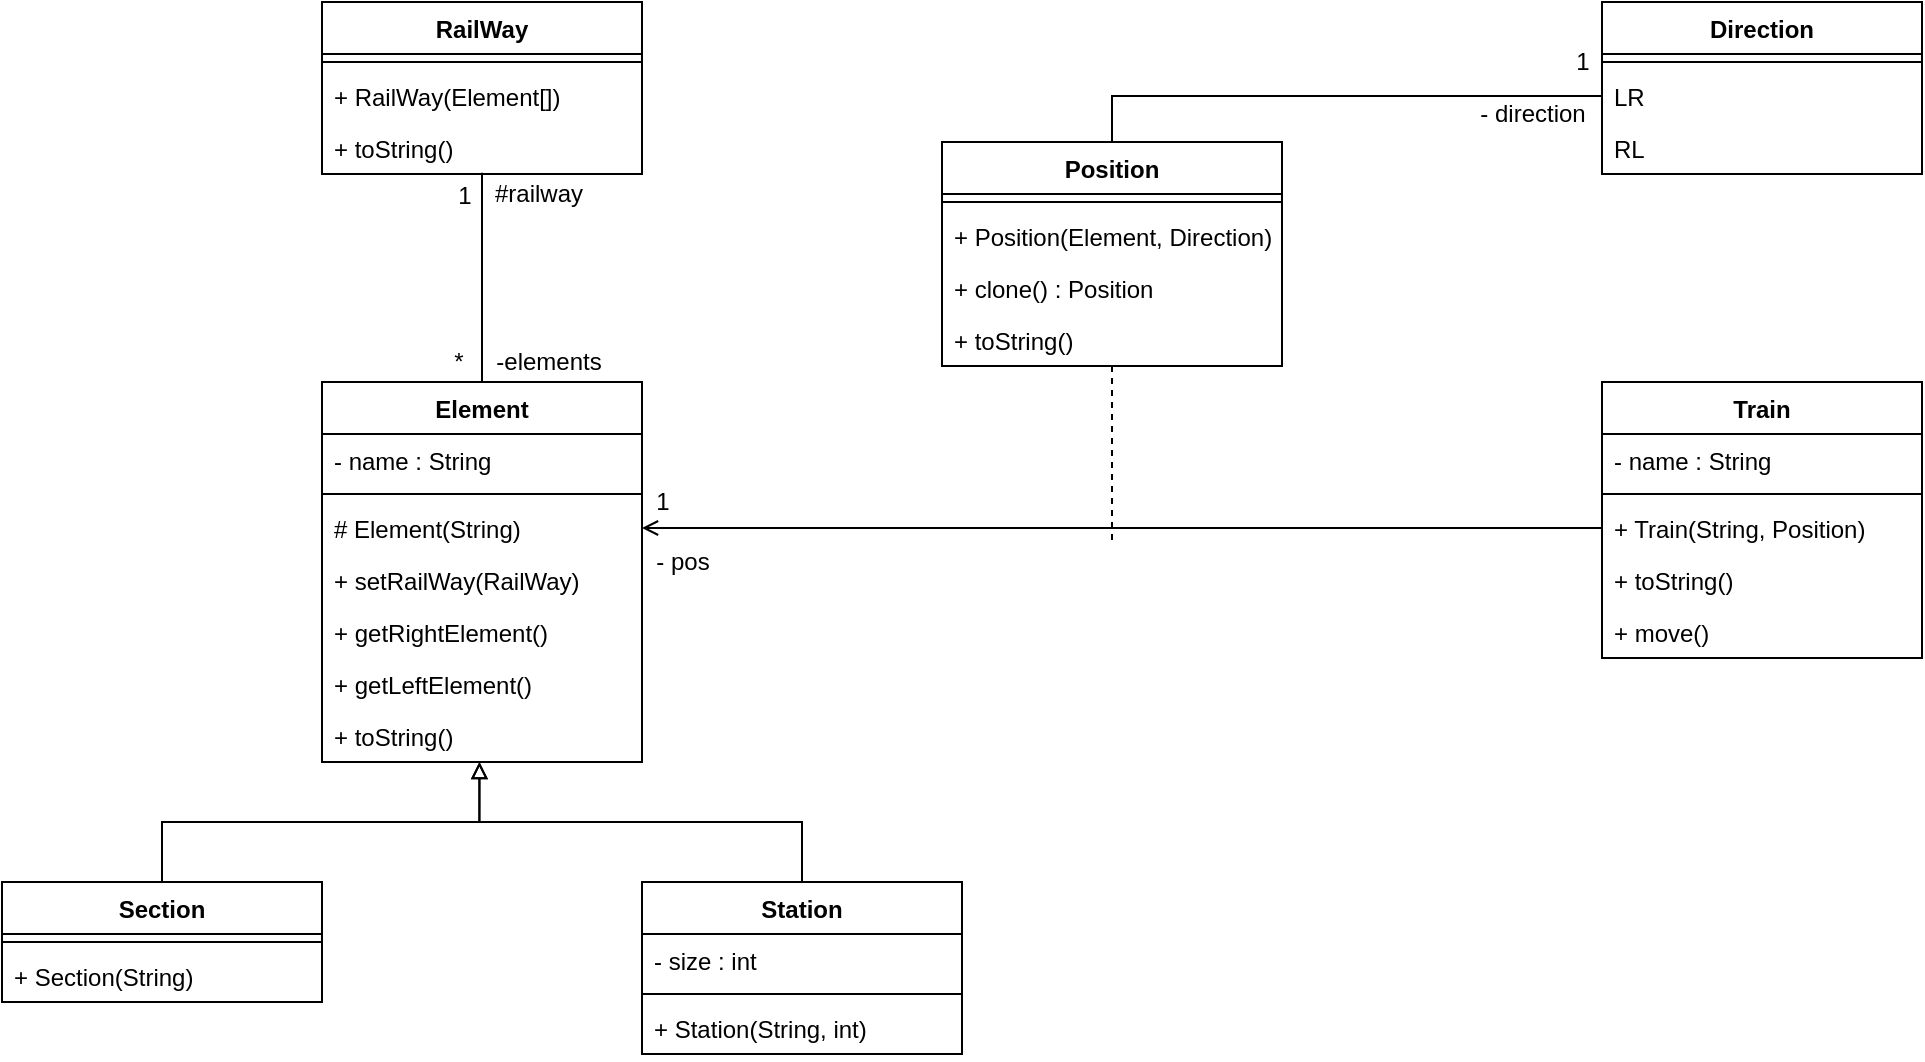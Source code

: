 <mxfile version="14.0.4" type="github"><diagram id="yg1WyZmq91DOgeRGMxZz" name="Page-1"><mxGraphModel dx="782" dy="507" grid="1" gridSize="10" guides="1" tooltips="1" connect="1" arrows="1" fold="1" page="1" pageScale="1" pageWidth="827" pageHeight="1169" math="0" shadow="0"><root><mxCell id="0"/><mxCell id="1" parent="0"/><mxCell id="g7smEQ1oZSo4glfUF3X0-1" value="RailWay" style="swimlane;fontStyle=1;align=center;verticalAlign=top;childLayout=stackLayout;horizontal=1;startSize=26;horizontalStack=0;resizeParent=1;resizeParentMax=0;resizeLast=0;collapsible=1;marginBottom=0;" vertex="1" parent="1"><mxGeometry x="200" y="80" width="160" height="86" as="geometry"/></mxCell><mxCell id="g7smEQ1oZSo4glfUF3X0-3" value="" style="line;strokeWidth=1;fillColor=none;align=left;verticalAlign=middle;spacingTop=-1;spacingLeft=3;spacingRight=3;rotatable=0;labelPosition=right;points=[];portConstraint=eastwest;" vertex="1" parent="g7smEQ1oZSo4glfUF3X0-1"><mxGeometry y="26" width="160" height="8" as="geometry"/></mxCell><mxCell id="g7smEQ1oZSo4glfUF3X0-5" value="+ RailWay(Element[])" style="text;strokeColor=none;fillColor=none;align=left;verticalAlign=top;spacingLeft=4;spacingRight=4;overflow=hidden;rotatable=0;points=[[0,0.5],[1,0.5]];portConstraint=eastwest;" vertex="1" parent="g7smEQ1oZSo4glfUF3X0-1"><mxGeometry y="34" width="160" height="26" as="geometry"/></mxCell><mxCell id="g7smEQ1oZSo4glfUF3X0-6" value="+ toString()" style="text;strokeColor=none;fillColor=none;align=left;verticalAlign=top;spacingLeft=4;spacingRight=4;overflow=hidden;rotatable=0;points=[[0,0.5],[1,0.5]];portConstraint=eastwest;" vertex="1" parent="g7smEQ1oZSo4glfUF3X0-1"><mxGeometry y="60" width="160" height="26" as="geometry"/></mxCell><mxCell id="g7smEQ1oZSo4glfUF3X0-48" style="edgeStyle=orthogonalEdgeStyle;rounded=0;orthogonalLoop=1;jettySize=auto;html=1;entryX=0.5;entryY=0.974;entryDx=0;entryDy=0;entryPerimeter=0;endArrow=none;endFill=0;" edge="1" parent="1" source="g7smEQ1oZSo4glfUF3X0-7" target="g7smEQ1oZSo4glfUF3X0-6"><mxGeometry relative="1" as="geometry"/></mxCell><mxCell id="g7smEQ1oZSo4glfUF3X0-7" value="Element" style="swimlane;fontStyle=1;align=center;verticalAlign=top;childLayout=stackLayout;horizontal=1;startSize=26;horizontalStack=0;resizeParent=1;resizeParentMax=0;resizeLast=0;collapsible=1;marginBottom=0;" vertex="1" parent="1"><mxGeometry x="200" y="270" width="160" height="190" as="geometry"/></mxCell><mxCell id="g7smEQ1oZSo4glfUF3X0-8" value="- name : String" style="text;strokeColor=none;fillColor=none;align=left;verticalAlign=top;spacingLeft=4;spacingRight=4;overflow=hidden;rotatable=0;points=[[0,0.5],[1,0.5]];portConstraint=eastwest;" vertex="1" parent="g7smEQ1oZSo4glfUF3X0-7"><mxGeometry y="26" width="160" height="26" as="geometry"/></mxCell><mxCell id="g7smEQ1oZSo4glfUF3X0-9" value="" style="line;strokeWidth=1;fillColor=none;align=left;verticalAlign=middle;spacingTop=-1;spacingLeft=3;spacingRight=3;rotatable=0;labelPosition=right;points=[];portConstraint=eastwest;" vertex="1" parent="g7smEQ1oZSo4glfUF3X0-7"><mxGeometry y="52" width="160" height="8" as="geometry"/></mxCell><mxCell id="g7smEQ1oZSo4glfUF3X0-10" value="# Element(String)" style="text;strokeColor=none;fillColor=none;align=left;verticalAlign=top;spacingLeft=4;spacingRight=4;overflow=hidden;rotatable=0;points=[[0,0.5],[1,0.5]];portConstraint=eastwest;" vertex="1" parent="g7smEQ1oZSo4glfUF3X0-7"><mxGeometry y="60" width="160" height="26" as="geometry"/></mxCell><mxCell id="g7smEQ1oZSo4glfUF3X0-11" value="+ setRailWay(RailWay)" style="text;strokeColor=none;fillColor=none;align=left;verticalAlign=top;spacingLeft=4;spacingRight=4;overflow=hidden;rotatable=0;points=[[0,0.5],[1,0.5]];portConstraint=eastwest;" vertex="1" parent="g7smEQ1oZSo4glfUF3X0-7"><mxGeometry y="86" width="160" height="26" as="geometry"/></mxCell><mxCell id="g7smEQ1oZSo4glfUF3X0-46" value="+ getRightElement()" style="text;strokeColor=none;fillColor=none;align=left;verticalAlign=top;spacingLeft=4;spacingRight=4;overflow=hidden;rotatable=0;points=[[0,0.5],[1,0.5]];portConstraint=eastwest;" vertex="1" parent="g7smEQ1oZSo4glfUF3X0-7"><mxGeometry y="112" width="160" height="26" as="geometry"/></mxCell><mxCell id="g7smEQ1oZSo4glfUF3X0-45" value="+ getLeftElement()" style="text;strokeColor=none;fillColor=none;align=left;verticalAlign=top;spacingLeft=4;spacingRight=4;overflow=hidden;rotatable=0;points=[[0,0.5],[1,0.5]];portConstraint=eastwest;" vertex="1" parent="g7smEQ1oZSo4glfUF3X0-7"><mxGeometry y="138" width="160" height="26" as="geometry"/></mxCell><mxCell id="g7smEQ1oZSo4glfUF3X0-12" value="+ toString()" style="text;strokeColor=none;fillColor=none;align=left;verticalAlign=top;spacingLeft=4;spacingRight=4;overflow=hidden;rotatable=0;points=[[0,0.5],[1,0.5]];portConstraint=eastwest;" vertex="1" parent="g7smEQ1oZSo4glfUF3X0-7"><mxGeometry y="164" width="160" height="26" as="geometry"/></mxCell><mxCell id="g7smEQ1oZSo4glfUF3X0-54" style="edgeStyle=orthogonalEdgeStyle;rounded=0;orthogonalLoop=1;jettySize=auto;html=1;entryX=0.492;entryY=1;entryDx=0;entryDy=0;entryPerimeter=0;endArrow=block;endFill=0;startArrow=none;startFill=0;" edge="1" parent="1" source="g7smEQ1oZSo4glfUF3X0-13" target="g7smEQ1oZSo4glfUF3X0-12"><mxGeometry relative="1" as="geometry"/></mxCell><mxCell id="g7smEQ1oZSo4glfUF3X0-13" value="Section" style="swimlane;fontStyle=1;align=center;verticalAlign=top;childLayout=stackLayout;horizontal=1;startSize=26;horizontalStack=0;resizeParent=1;resizeParentMax=0;resizeLast=0;collapsible=1;marginBottom=0;" vertex="1" parent="1"><mxGeometry x="40" y="520" width="160" height="60" as="geometry"/></mxCell><mxCell id="g7smEQ1oZSo4glfUF3X0-15" value="" style="line;strokeWidth=1;fillColor=none;align=left;verticalAlign=middle;spacingTop=-1;spacingLeft=3;spacingRight=3;rotatable=0;labelPosition=right;points=[];portConstraint=eastwest;" vertex="1" parent="g7smEQ1oZSo4glfUF3X0-13"><mxGeometry y="26" width="160" height="8" as="geometry"/></mxCell><mxCell id="g7smEQ1oZSo4glfUF3X0-16" value="+ Section(String)" style="text;strokeColor=none;fillColor=none;align=left;verticalAlign=top;spacingLeft=4;spacingRight=4;overflow=hidden;rotatable=0;points=[[0,0.5],[1,0.5]];portConstraint=eastwest;" vertex="1" parent="g7smEQ1oZSo4glfUF3X0-13"><mxGeometry y="34" width="160" height="26" as="geometry"/></mxCell><mxCell id="g7smEQ1oZSo4glfUF3X0-53" style="edgeStyle=orthogonalEdgeStyle;rounded=0;orthogonalLoop=1;jettySize=auto;html=1;entryX=0.492;entryY=1;entryDx=0;entryDy=0;entryPerimeter=0;endArrow=block;endFill=0;" edge="1" parent="1" source="g7smEQ1oZSo4glfUF3X0-17" target="g7smEQ1oZSo4glfUF3X0-12"><mxGeometry relative="1" as="geometry"/></mxCell><mxCell id="g7smEQ1oZSo4glfUF3X0-17" value="Station" style="swimlane;fontStyle=1;align=center;verticalAlign=top;childLayout=stackLayout;horizontal=1;startSize=26;horizontalStack=0;resizeParent=1;resizeParentMax=0;resizeLast=0;collapsible=1;marginBottom=0;" vertex="1" parent="1"><mxGeometry x="360" y="520" width="160" height="86" as="geometry"/></mxCell><mxCell id="g7smEQ1oZSo4glfUF3X0-18" value="- size : int" style="text;strokeColor=none;fillColor=none;align=left;verticalAlign=top;spacingLeft=4;spacingRight=4;overflow=hidden;rotatable=0;points=[[0,0.5],[1,0.5]];portConstraint=eastwest;" vertex="1" parent="g7smEQ1oZSo4glfUF3X0-17"><mxGeometry y="26" width="160" height="26" as="geometry"/></mxCell><mxCell id="g7smEQ1oZSo4glfUF3X0-19" value="" style="line;strokeWidth=1;fillColor=none;align=left;verticalAlign=middle;spacingTop=-1;spacingLeft=3;spacingRight=3;rotatable=0;labelPosition=right;points=[];portConstraint=eastwest;" vertex="1" parent="g7smEQ1oZSo4glfUF3X0-17"><mxGeometry y="52" width="160" height="8" as="geometry"/></mxCell><mxCell id="g7smEQ1oZSo4glfUF3X0-20" value="+ Station(String, int)" style="text;strokeColor=none;fillColor=none;align=left;verticalAlign=top;spacingLeft=4;spacingRight=4;overflow=hidden;rotatable=0;points=[[0,0.5],[1,0.5]];portConstraint=eastwest;" vertex="1" parent="g7smEQ1oZSo4glfUF3X0-17"><mxGeometry y="60" width="160" height="26" as="geometry"/></mxCell><mxCell id="g7smEQ1oZSo4glfUF3X0-58" style="edgeStyle=orthogonalEdgeStyle;rounded=0;orthogonalLoop=1;jettySize=auto;html=1;startArrow=none;startFill=0;endArrow=none;endFill=0;endSize=6;startSize=6;dashed=1;" edge="1" parent="1" source="g7smEQ1oZSo4glfUF3X0-21"><mxGeometry relative="1" as="geometry"><mxPoint x="595" y="350" as="targetPoint"/></mxGeometry></mxCell><mxCell id="g7smEQ1oZSo4glfUF3X0-59" style="edgeStyle=orthogonalEdgeStyle;rounded=0;orthogonalLoop=1;jettySize=auto;html=1;entryX=0;entryY=0.5;entryDx=0;entryDy=0;startArrow=none;startFill=0;startSize=6;endArrow=none;endFill=0;endSize=6;" edge="1" parent="1" source="g7smEQ1oZSo4glfUF3X0-21" target="g7smEQ1oZSo4glfUF3X0-38"><mxGeometry relative="1" as="geometry"/></mxCell><mxCell id="g7smEQ1oZSo4glfUF3X0-21" value="Position" style="swimlane;fontStyle=1;align=center;verticalAlign=top;childLayout=stackLayout;horizontal=1;startSize=26;horizontalStack=0;resizeParent=1;resizeParentMax=0;resizeLast=0;collapsible=1;marginBottom=0;" vertex="1" parent="1"><mxGeometry x="510" y="150" width="170" height="112" as="geometry"/></mxCell><mxCell id="g7smEQ1oZSo4glfUF3X0-23" value="" style="line;strokeWidth=1;fillColor=none;align=left;verticalAlign=middle;spacingTop=-1;spacingLeft=3;spacingRight=3;rotatable=0;labelPosition=right;points=[];portConstraint=eastwest;" vertex="1" parent="g7smEQ1oZSo4glfUF3X0-21"><mxGeometry y="26" width="170" height="8" as="geometry"/></mxCell><mxCell id="g7smEQ1oZSo4glfUF3X0-24" value="+ Position(Element, Direction)" style="text;strokeColor=none;fillColor=none;align=left;verticalAlign=top;spacingLeft=4;spacingRight=4;overflow=hidden;rotatable=0;points=[[0,0.5],[1,0.5]];portConstraint=eastwest;" vertex="1" parent="g7smEQ1oZSo4glfUF3X0-21"><mxGeometry y="34" width="170" height="26" as="geometry"/></mxCell><mxCell id="g7smEQ1oZSo4glfUF3X0-25" value="+ clone() : Position" style="text;strokeColor=none;fillColor=none;align=left;verticalAlign=top;spacingLeft=4;spacingRight=4;overflow=hidden;rotatable=0;points=[[0,0.5],[1,0.5]];portConstraint=eastwest;" vertex="1" parent="g7smEQ1oZSo4glfUF3X0-21"><mxGeometry y="60" width="170" height="26" as="geometry"/></mxCell><mxCell id="g7smEQ1oZSo4glfUF3X0-26" value="+ toString()" style="text;strokeColor=none;fillColor=none;align=left;verticalAlign=top;spacingLeft=4;spacingRight=4;overflow=hidden;rotatable=0;points=[[0,0.5],[1,0.5]];portConstraint=eastwest;" vertex="1" parent="g7smEQ1oZSo4glfUF3X0-21"><mxGeometry y="86" width="170" height="26" as="geometry"/></mxCell><mxCell id="g7smEQ1oZSo4glfUF3X0-35" value="Direction" style="swimlane;fontStyle=1;align=center;verticalAlign=top;childLayout=stackLayout;horizontal=1;startSize=26;horizontalStack=0;resizeParent=1;resizeParentMax=0;resizeLast=0;collapsible=1;marginBottom=0;" vertex="1" parent="1"><mxGeometry x="840" y="80" width="160" height="86" as="geometry"/></mxCell><mxCell id="g7smEQ1oZSo4glfUF3X0-37" value="" style="line;strokeWidth=1;fillColor=none;align=left;verticalAlign=middle;spacingTop=-1;spacingLeft=3;spacingRight=3;rotatable=0;labelPosition=right;points=[];portConstraint=eastwest;" vertex="1" parent="g7smEQ1oZSo4glfUF3X0-35"><mxGeometry y="26" width="160" height="8" as="geometry"/></mxCell><mxCell id="g7smEQ1oZSo4glfUF3X0-38" value="LR" style="text;strokeColor=none;fillColor=none;align=left;verticalAlign=top;spacingLeft=4;spacingRight=4;overflow=hidden;rotatable=0;points=[[0,0.5],[1,0.5]];portConstraint=eastwest;" vertex="1" parent="g7smEQ1oZSo4glfUF3X0-35"><mxGeometry y="34" width="160" height="26" as="geometry"/></mxCell><mxCell id="g7smEQ1oZSo4glfUF3X0-39" value="RL" style="text;strokeColor=none;fillColor=none;align=left;verticalAlign=top;spacingLeft=4;spacingRight=4;overflow=hidden;rotatable=0;points=[[0,0.5],[1,0.5]];portConstraint=eastwest;" vertex="1" parent="g7smEQ1oZSo4glfUF3X0-35"><mxGeometry y="60" width="160" height="26" as="geometry"/></mxCell><mxCell id="g7smEQ1oZSo4glfUF3X0-40" value="Train" style="swimlane;fontStyle=1;align=center;verticalAlign=top;childLayout=stackLayout;horizontal=1;startSize=26;horizontalStack=0;resizeParent=1;resizeParentMax=0;resizeLast=0;collapsible=1;marginBottom=0;" vertex="1" parent="1"><mxGeometry x="840" y="270" width="160" height="138" as="geometry"/></mxCell><mxCell id="g7smEQ1oZSo4glfUF3X0-41" value="- name : String" style="text;strokeColor=none;fillColor=none;align=left;verticalAlign=top;spacingLeft=4;spacingRight=4;overflow=hidden;rotatable=0;points=[[0,0.5],[1,0.5]];portConstraint=eastwest;" vertex="1" parent="g7smEQ1oZSo4glfUF3X0-40"><mxGeometry y="26" width="160" height="26" as="geometry"/></mxCell><mxCell id="g7smEQ1oZSo4glfUF3X0-42" value="" style="line;strokeWidth=1;fillColor=none;align=left;verticalAlign=middle;spacingTop=-1;spacingLeft=3;spacingRight=3;rotatable=0;labelPosition=right;points=[];portConstraint=eastwest;" vertex="1" parent="g7smEQ1oZSo4glfUF3X0-40"><mxGeometry y="52" width="160" height="8" as="geometry"/></mxCell><mxCell id="g7smEQ1oZSo4glfUF3X0-43" value="+ Train(String, Position)" style="text;strokeColor=none;fillColor=none;align=left;verticalAlign=top;spacingLeft=4;spacingRight=4;overflow=hidden;rotatable=0;points=[[0,0.5],[1,0.5]];portConstraint=eastwest;" vertex="1" parent="g7smEQ1oZSo4glfUF3X0-40"><mxGeometry y="60" width="160" height="26" as="geometry"/></mxCell><mxCell id="g7smEQ1oZSo4glfUF3X0-44" value="+ toString()" style="text;strokeColor=none;fillColor=none;align=left;verticalAlign=top;spacingLeft=4;spacingRight=4;overflow=hidden;rotatable=0;points=[[0,0.5],[1,0.5]];portConstraint=eastwest;" vertex="1" parent="g7smEQ1oZSo4glfUF3X0-40"><mxGeometry y="86" width="160" height="26" as="geometry"/></mxCell><mxCell id="g7smEQ1oZSo4glfUF3X0-47" value="+ move()" style="text;strokeColor=none;fillColor=none;align=left;verticalAlign=top;spacingLeft=4;spacingRight=4;overflow=hidden;rotatable=0;points=[[0,0.5],[1,0.5]];portConstraint=eastwest;" vertex="1" parent="g7smEQ1oZSo4glfUF3X0-40"><mxGeometry y="112" width="160" height="26" as="geometry"/></mxCell><mxCell id="g7smEQ1oZSo4glfUF3X0-49" value="#railway" style="text;html=1;align=center;verticalAlign=middle;resizable=0;points=[];autosize=1;" vertex="1" parent="1"><mxGeometry x="278" y="166" width="60" height="20" as="geometry"/></mxCell><mxCell id="g7smEQ1oZSo4glfUF3X0-50" value="1" style="text;html=1;align=center;verticalAlign=middle;resizable=0;points=[];autosize=1;" vertex="1" parent="1"><mxGeometry x="261" y="167" width="20" height="20" as="geometry"/></mxCell><mxCell id="g7smEQ1oZSo4glfUF3X0-51" value="-elements" style="text;html=1;align=center;verticalAlign=middle;resizable=0;points=[];autosize=1;" vertex="1" parent="1"><mxGeometry x="278" y="250" width="70" height="20" as="geometry"/></mxCell><mxCell id="g7smEQ1oZSo4glfUF3X0-52" value="*" style="text;html=1;align=center;verticalAlign=middle;resizable=0;points=[];autosize=1;" vertex="1" parent="1"><mxGeometry x="258" y="250" width="20" height="20" as="geometry"/></mxCell><mxCell id="g7smEQ1oZSo4glfUF3X0-55" style="edgeStyle=orthogonalEdgeStyle;rounded=0;orthogonalLoop=1;jettySize=auto;html=1;entryX=1;entryY=0.5;entryDx=0;entryDy=0;startArrow=none;startFill=0;endArrow=open;endFill=0;" edge="1" parent="1" source="g7smEQ1oZSo4glfUF3X0-43" target="g7smEQ1oZSo4glfUF3X0-10"><mxGeometry relative="1" as="geometry"/></mxCell><mxCell id="g7smEQ1oZSo4glfUF3X0-56" value="1" style="text;html=1;align=center;verticalAlign=middle;resizable=0;points=[];autosize=1;" vertex="1" parent="1"><mxGeometry x="360" y="320" width="20" height="20" as="geometry"/></mxCell><mxCell id="g7smEQ1oZSo4glfUF3X0-57" value="- pos" style="text;html=1;align=center;verticalAlign=middle;resizable=0;points=[];autosize=1;" vertex="1" parent="1"><mxGeometry x="360" y="350" width="40" height="20" as="geometry"/></mxCell><mxCell id="g7smEQ1oZSo4glfUF3X0-60" value="1" style="text;html=1;align=center;verticalAlign=middle;resizable=0;points=[];autosize=1;" vertex="1" parent="1"><mxGeometry x="820" y="100" width="20" height="20" as="geometry"/></mxCell><mxCell id="g7smEQ1oZSo4glfUF3X0-61" value="- direction" style="text;html=1;align=center;verticalAlign=middle;resizable=0;points=[];autosize=1;" vertex="1" parent="1"><mxGeometry x="770" y="126" width="70" height="20" as="geometry"/></mxCell></root></mxGraphModel></diagram></mxfile>